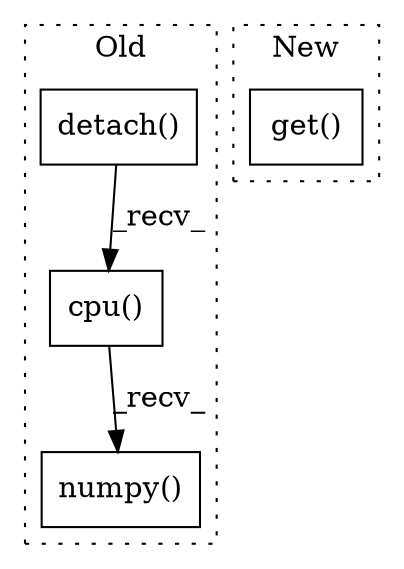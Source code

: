 digraph G {
subgraph cluster0 {
1 [label="numpy()" a="75" s="4790" l="27" shape="box"];
3 [label="cpu()" a="75" s="4790" l="19" shape="box"];
4 [label="detach()" a="75" s="4790" l="13" shape="box"];
label = "Old";
style="dotted";
}
subgraph cluster1 {
2 [label="get()" a="75" s="4629,4658" l="16,1" shape="box"];
label = "New";
style="dotted";
}
3 -> 1 [label="_recv_"];
4 -> 3 [label="_recv_"];
}